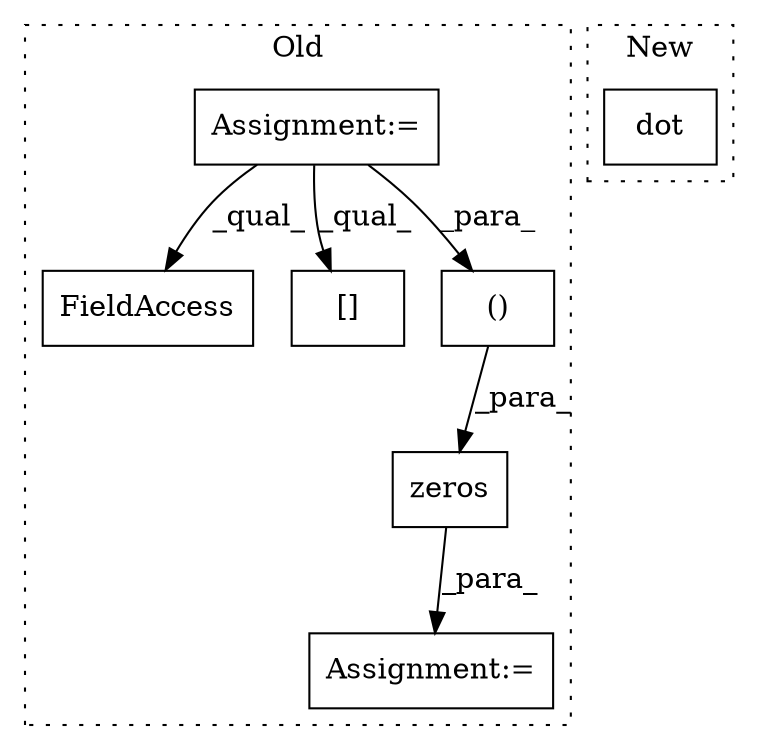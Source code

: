 digraph G {
subgraph cluster0 {
1 [label="zeros" a="32" s="7005,7100" l="6,2" shape="box"];
3 [label="Assignment:=" a="7" s="6998" l="1" shape="box"];
4 [label="Assignment:=" a="7" s="6451" l="4" shape="box"];
5 [label="FieldAccess" a="22" s="6756" l="13" shape="box"];
6 [label="[]" a="2" s="7011,7048" l="19,1" shape="box"];
7 [label="()" a="106" s="7057" l="43" shape="box"];
label = "Old";
style="dotted";
}
subgraph cluster1 {
2 [label="dot" a="32" s="6795,6812" l="4,1" shape="box"];
label = "New";
style="dotted";
}
1 -> 3 [label="_para_"];
4 -> 7 [label="_para_"];
4 -> 5 [label="_qual_"];
4 -> 6 [label="_qual_"];
7 -> 1 [label="_para_"];
}